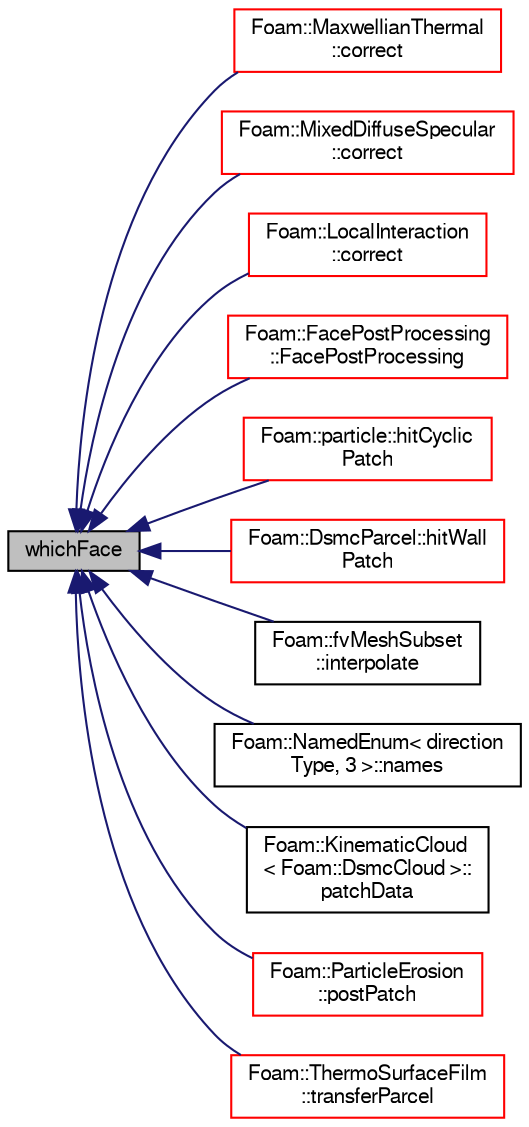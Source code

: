digraph "whichFace"
{
  bgcolor="transparent";
  edge [fontname="FreeSans",fontsize="10",labelfontname="FreeSans",labelfontsize="10"];
  node [fontname="FreeSans",fontsize="10",shape=record];
  rankdir="LR";
  Node6118 [label="whichFace",height=0.2,width=0.4,color="black", fillcolor="grey75", style="filled", fontcolor="black"];
  Node6118 -> Node6119 [dir="back",color="midnightblue",fontsize="10",style="solid",fontname="FreeSans"];
  Node6119 [label="Foam::MaxwellianThermal\l::correct",height=0.2,width=0.4,color="red",URL="$a23726.html#a881dca43d304d4d744b6e48dac4439b1",tooltip="Apply wall correction. "];
  Node6118 -> Node6121 [dir="back",color="midnightblue",fontsize="10",style="solid",fontname="FreeSans"];
  Node6121 [label="Foam::MixedDiffuseSpecular\l::correct",height=0.2,width=0.4,color="red",URL="$a23730.html#a881dca43d304d4d744b6e48dac4439b1",tooltip="Apply wall correction. "];
  Node6118 -> Node6123 [dir="back",color="midnightblue",fontsize="10",style="solid",fontname="FreeSans"];
  Node6123 [label="Foam::LocalInteraction\l::correct",height=0.2,width=0.4,color="red",URL="$a24170.html#aa1b559cf24cdec3d37b45e290079352d",tooltip="Apply velocity correction. "];
  Node6118 -> Node6126 [dir="back",color="midnightblue",fontsize="10",style="solid",fontname="FreeSans"];
  Node6126 [label="Foam::FacePostProcessing\l::FacePostProcessing",height=0.2,width=0.4,color="red",URL="$a23978.html#ada8bf2fb634a22e3abfd39a829f2f8c1",tooltip="Construct from dictionary. "];
  Node6118 -> Node6128 [dir="back",color="midnightblue",fontsize="10",style="solid",fontname="FreeSans"];
  Node6128 [label="Foam::particle::hitCyclic\lPatch",height=0.2,width=0.4,color="red",URL="$a23586.html#a18d4a8f6e9443b58d4ba678034d03d19",tooltip="Overridable function to handle the particle hitting a cyclicPatch. "];
  Node6118 -> Node6134 [dir="back",color="midnightblue",fontsize="10",style="solid",fontname="FreeSans"];
  Node6134 [label="Foam::DsmcParcel::hitWall\lPatch",height=0.2,width=0.4,color="red",URL="$a23690.html#a2f016956a18640904586b7df825867c8",tooltip="Overridable function to handle the particle hitting a wallPatch. "];
  Node6118 -> Node6139 [dir="back",color="midnightblue",fontsize="10",style="solid",fontname="FreeSans"];
  Node6139 [label="Foam::fvMeshSubset\l::interpolate",height=0.2,width=0.4,color="black",URL="$a22790.html#aafbadde192d2cc55a2187276131af954",tooltip="Map surface field. "];
  Node6118 -> Node6140 [dir="back",color="midnightblue",fontsize="10",style="solid",fontname="FreeSans"];
  Node6140 [label="Foam::NamedEnum\< direction\lType, 3 \>::names",height=0.2,width=0.4,color="black",URL="$a25998.html#a7350da3a0edd92cd11e6c479c9967dc8"];
  Node6118 -> Node6141 [dir="back",color="midnightblue",fontsize="10",style="solid",fontname="FreeSans"];
  Node6141 [label="Foam::KinematicCloud\l\< Foam::DsmcCloud \>::\lpatchData",height=0.2,width=0.4,color="black",URL="$a23786.html#a2eff1b00206c129426b7d92f21f50ed7",tooltip="Calculate the patch normal and velocity to interact with,. "];
  Node6118 -> Node6142 [dir="back",color="midnightblue",fontsize="10",style="solid",fontname="FreeSans"];
  Node6142 [label="Foam::ParticleErosion\l::postPatch",height=0.2,width=0.4,color="red",URL="$a23986.html#a77147582d9be96def68967af52d9784b",tooltip="Post-patch hook. "];
  Node6118 -> Node6145 [dir="back",color="midnightblue",fontsize="10",style="solid",fontname="FreeSans"];
  Node6145 [label="Foam::ThermoSurfaceFilm\l::transferParcel",height=0.2,width=0.4,color="red",URL="$a24374.html#af3f1c3e45a0819d21913ec81e6de7525",tooltip="Transfer parcel from cloud to surface film. "];
}
